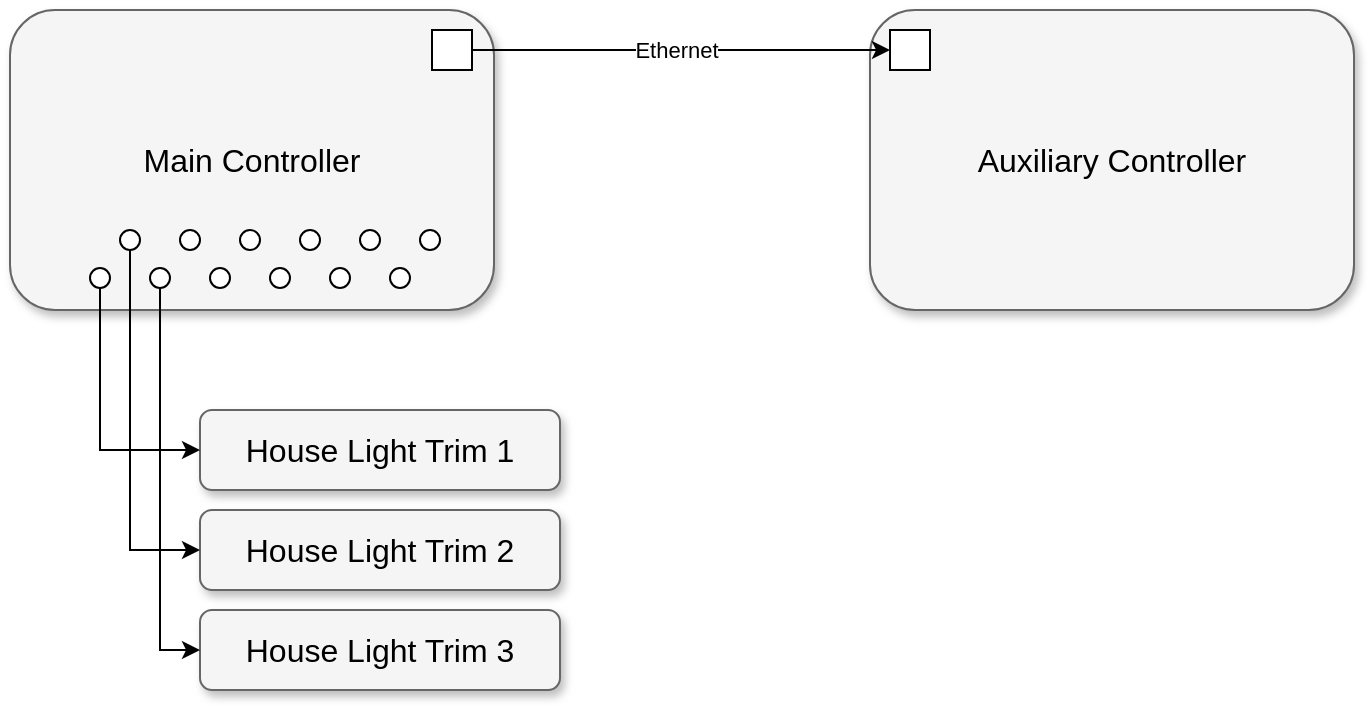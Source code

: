 <mxfile version="22.0.6" type="github">
  <diagram name="Page-1" id="b98fa263-6416-c6ec-5b7d-78bf54ef71d0">
    <mxGraphModel dx="1239" dy="841" grid="1" gridSize="10" guides="1" tooltips="1" connect="1" arrows="1" fold="1" page="1" pageScale="1.5" pageWidth="1169" pageHeight="826" background="none" math="0" shadow="0">
      <root>
        <mxCell id="0" style=";html=1;" />
        <mxCell id="1" style=";html=1;" parent="0" />
        <mxCell id="303ed1de8c2c98b4-2" value="Auxiliary Controller" style="whiteSpace=wrap;html=1;rounded=1;shadow=1;strokeWidth=1;fontSize=16;align=center;fillColor=#f5f5f5;strokeColor=#666666;" parent="1" vertex="1">
          <mxGeometry x="470" y="40" width="242" height="150" as="geometry" />
        </mxCell>
        <mxCell id="303ed1de8c2c98b4-72" value="Main Controller" style="whiteSpace=wrap;html=1;rounded=1;shadow=1;strokeWidth=1;fontSize=16;align=center;fillColor=#f5f5f5;strokeColor=#666666;" parent="1" vertex="1">
          <mxGeometry x="40" y="40" width="242" height="150" as="geometry" />
        </mxCell>
        <mxCell id="-xvDf2_KQ9dmwejqwD8W-4" value="House Light Trim 1" style="whiteSpace=wrap;html=1;rounded=1;shadow=1;strokeWidth=1;fontSize=16;align=center;fillColor=#f5f5f5;strokeColor=#666666;" parent="1" vertex="1">
          <mxGeometry x="135" y="240" width="180" height="40" as="geometry" />
        </mxCell>
        <mxCell id="-xvDf2_KQ9dmwejqwD8W-5" value="House Light Trim 2" style="whiteSpace=wrap;html=1;rounded=1;shadow=1;strokeWidth=1;fontSize=16;align=center;fillColor=#f5f5f5;strokeColor=#666666;" parent="1" vertex="1">
          <mxGeometry x="135" y="290" width="180" height="40" as="geometry" />
        </mxCell>
        <mxCell id="-xvDf2_KQ9dmwejqwD8W-6" value="House Light Trim 3" style="whiteSpace=wrap;html=1;rounded=1;shadow=1;strokeWidth=1;fontSize=16;align=center;fillColor=#f5f5f5;strokeColor=#666666;" parent="1" vertex="1">
          <mxGeometry x="135" y="340" width="180" height="40" as="geometry" />
        </mxCell>
        <mxCell id="-xvDf2_KQ9dmwejqwD8W-26" style="edgeStyle=orthogonalEdgeStyle;rounded=0;orthogonalLoop=1;jettySize=auto;html=1;exitX=0.5;exitY=1;exitDx=0;exitDy=0;entryX=0;entryY=0.5;entryDx=0;entryDy=0;" parent="1" source="-xvDf2_KQ9dmwejqwD8W-10" target="-xvDf2_KQ9dmwejqwD8W-5" edge="1">
          <mxGeometry relative="1" as="geometry" />
        </mxCell>
        <mxCell id="-xvDf2_KQ9dmwejqwD8W-10" value="" style="ellipse;whiteSpace=wrap;html=1;aspect=fixed;" parent="1" vertex="1">
          <mxGeometry x="95" y="150" width="10" height="10" as="geometry" />
        </mxCell>
        <mxCell id="-xvDf2_KQ9dmwejqwD8W-27" style="edgeStyle=orthogonalEdgeStyle;rounded=0;orthogonalLoop=1;jettySize=auto;html=1;exitX=0.5;exitY=1;exitDx=0;exitDy=0;entryX=0;entryY=0.5;entryDx=0;entryDy=0;" parent="1" source="-xvDf2_KQ9dmwejqwD8W-11" target="-xvDf2_KQ9dmwejqwD8W-6" edge="1">
          <mxGeometry relative="1" as="geometry" />
        </mxCell>
        <mxCell id="-xvDf2_KQ9dmwejqwD8W-11" value="" style="ellipse;whiteSpace=wrap;html=1;aspect=fixed;" parent="1" vertex="1">
          <mxGeometry x="110" y="169" width="10" height="10" as="geometry" />
        </mxCell>
        <mxCell id="-xvDf2_KQ9dmwejqwD8W-12" value="" style="ellipse;whiteSpace=wrap;html=1;aspect=fixed;" parent="1" vertex="1">
          <mxGeometry x="125" y="150" width="10" height="10" as="geometry" />
        </mxCell>
        <mxCell id="-xvDf2_KQ9dmwejqwD8W-13" value="" style="ellipse;whiteSpace=wrap;html=1;aspect=fixed;" parent="1" vertex="1">
          <mxGeometry x="140" y="169" width="10" height="10" as="geometry" />
        </mxCell>
        <mxCell id="-xvDf2_KQ9dmwejqwD8W-14" value="" style="ellipse;whiteSpace=wrap;html=1;aspect=fixed;" parent="1" vertex="1">
          <mxGeometry x="155" y="150" width="10" height="10" as="geometry" />
        </mxCell>
        <mxCell id="-xvDf2_KQ9dmwejqwD8W-25" style="edgeStyle=orthogonalEdgeStyle;rounded=0;orthogonalLoop=1;jettySize=auto;html=1;exitX=0.5;exitY=1;exitDx=0;exitDy=0;entryX=0;entryY=0.5;entryDx=0;entryDy=0;" parent="1" source="-xvDf2_KQ9dmwejqwD8W-15" target="-xvDf2_KQ9dmwejqwD8W-4" edge="1">
          <mxGeometry relative="1" as="geometry" />
        </mxCell>
        <mxCell id="-xvDf2_KQ9dmwejqwD8W-15" value="" style="ellipse;whiteSpace=wrap;html=1;aspect=fixed;" parent="1" vertex="1">
          <mxGeometry x="80" y="169" width="10" height="10" as="geometry" />
        </mxCell>
        <mxCell id="-xvDf2_KQ9dmwejqwD8W-16" value="" style="ellipse;whiteSpace=wrap;html=1;aspect=fixed;" parent="1" vertex="1">
          <mxGeometry x="185" y="150" width="10" height="10" as="geometry" />
        </mxCell>
        <mxCell id="-xvDf2_KQ9dmwejqwD8W-17" value="" style="ellipse;whiteSpace=wrap;html=1;aspect=fixed;" parent="1" vertex="1">
          <mxGeometry x="170" y="169" width="10" height="10" as="geometry" />
        </mxCell>
        <mxCell id="-xvDf2_KQ9dmwejqwD8W-18" value="" style="ellipse;whiteSpace=wrap;html=1;aspect=fixed;" parent="1" vertex="1">
          <mxGeometry x="215" y="150" width="10" height="10" as="geometry" />
        </mxCell>
        <mxCell id="-xvDf2_KQ9dmwejqwD8W-19" value="" style="ellipse;whiteSpace=wrap;html=1;aspect=fixed;" parent="1" vertex="1">
          <mxGeometry x="200" y="169" width="10" height="10" as="geometry" />
        </mxCell>
        <mxCell id="-xvDf2_KQ9dmwejqwD8W-20" value="" style="ellipse;whiteSpace=wrap;html=1;aspect=fixed;" parent="1" vertex="1">
          <mxGeometry x="245" y="150" width="10" height="10" as="geometry" />
        </mxCell>
        <mxCell id="-xvDf2_KQ9dmwejqwD8W-21" value="" style="ellipse;whiteSpace=wrap;html=1;aspect=fixed;" parent="1" vertex="1">
          <mxGeometry x="230" y="169" width="10" height="10" as="geometry" />
        </mxCell>
        <mxCell id="-xvDf2_KQ9dmwejqwD8W-30" style="edgeStyle=orthogonalEdgeStyle;rounded=0;orthogonalLoop=1;jettySize=auto;html=1;exitX=1;exitY=0.5;exitDx=0;exitDy=0;entryX=0;entryY=0.5;entryDx=0;entryDy=0;" parent="1" source="-xvDf2_KQ9dmwejqwD8W-28" target="-xvDf2_KQ9dmwejqwD8W-29" edge="1">
          <mxGeometry relative="1" as="geometry" />
        </mxCell>
        <mxCell id="-xvDf2_KQ9dmwejqwD8W-31" value="Ethernet" style="edgeLabel;html=1;align=center;verticalAlign=middle;resizable=0;points=[];" parent="-xvDf2_KQ9dmwejqwD8W-30" vertex="1" connectable="0">
          <mxGeometry x="-0.031" relative="1" as="geometry">
            <mxPoint as="offset" />
          </mxGeometry>
        </mxCell>
        <mxCell id="-xvDf2_KQ9dmwejqwD8W-28" value="" style="whiteSpace=wrap;html=1;aspect=fixed;" parent="1" vertex="1">
          <mxGeometry x="251" y="50" width="20" height="20" as="geometry" />
        </mxCell>
        <mxCell id="-xvDf2_KQ9dmwejqwD8W-29" value="" style="whiteSpace=wrap;html=1;aspect=fixed;" parent="1" vertex="1">
          <mxGeometry x="480" y="50" width="20" height="20" as="geometry" />
        </mxCell>
      </root>
    </mxGraphModel>
  </diagram>
</mxfile>

